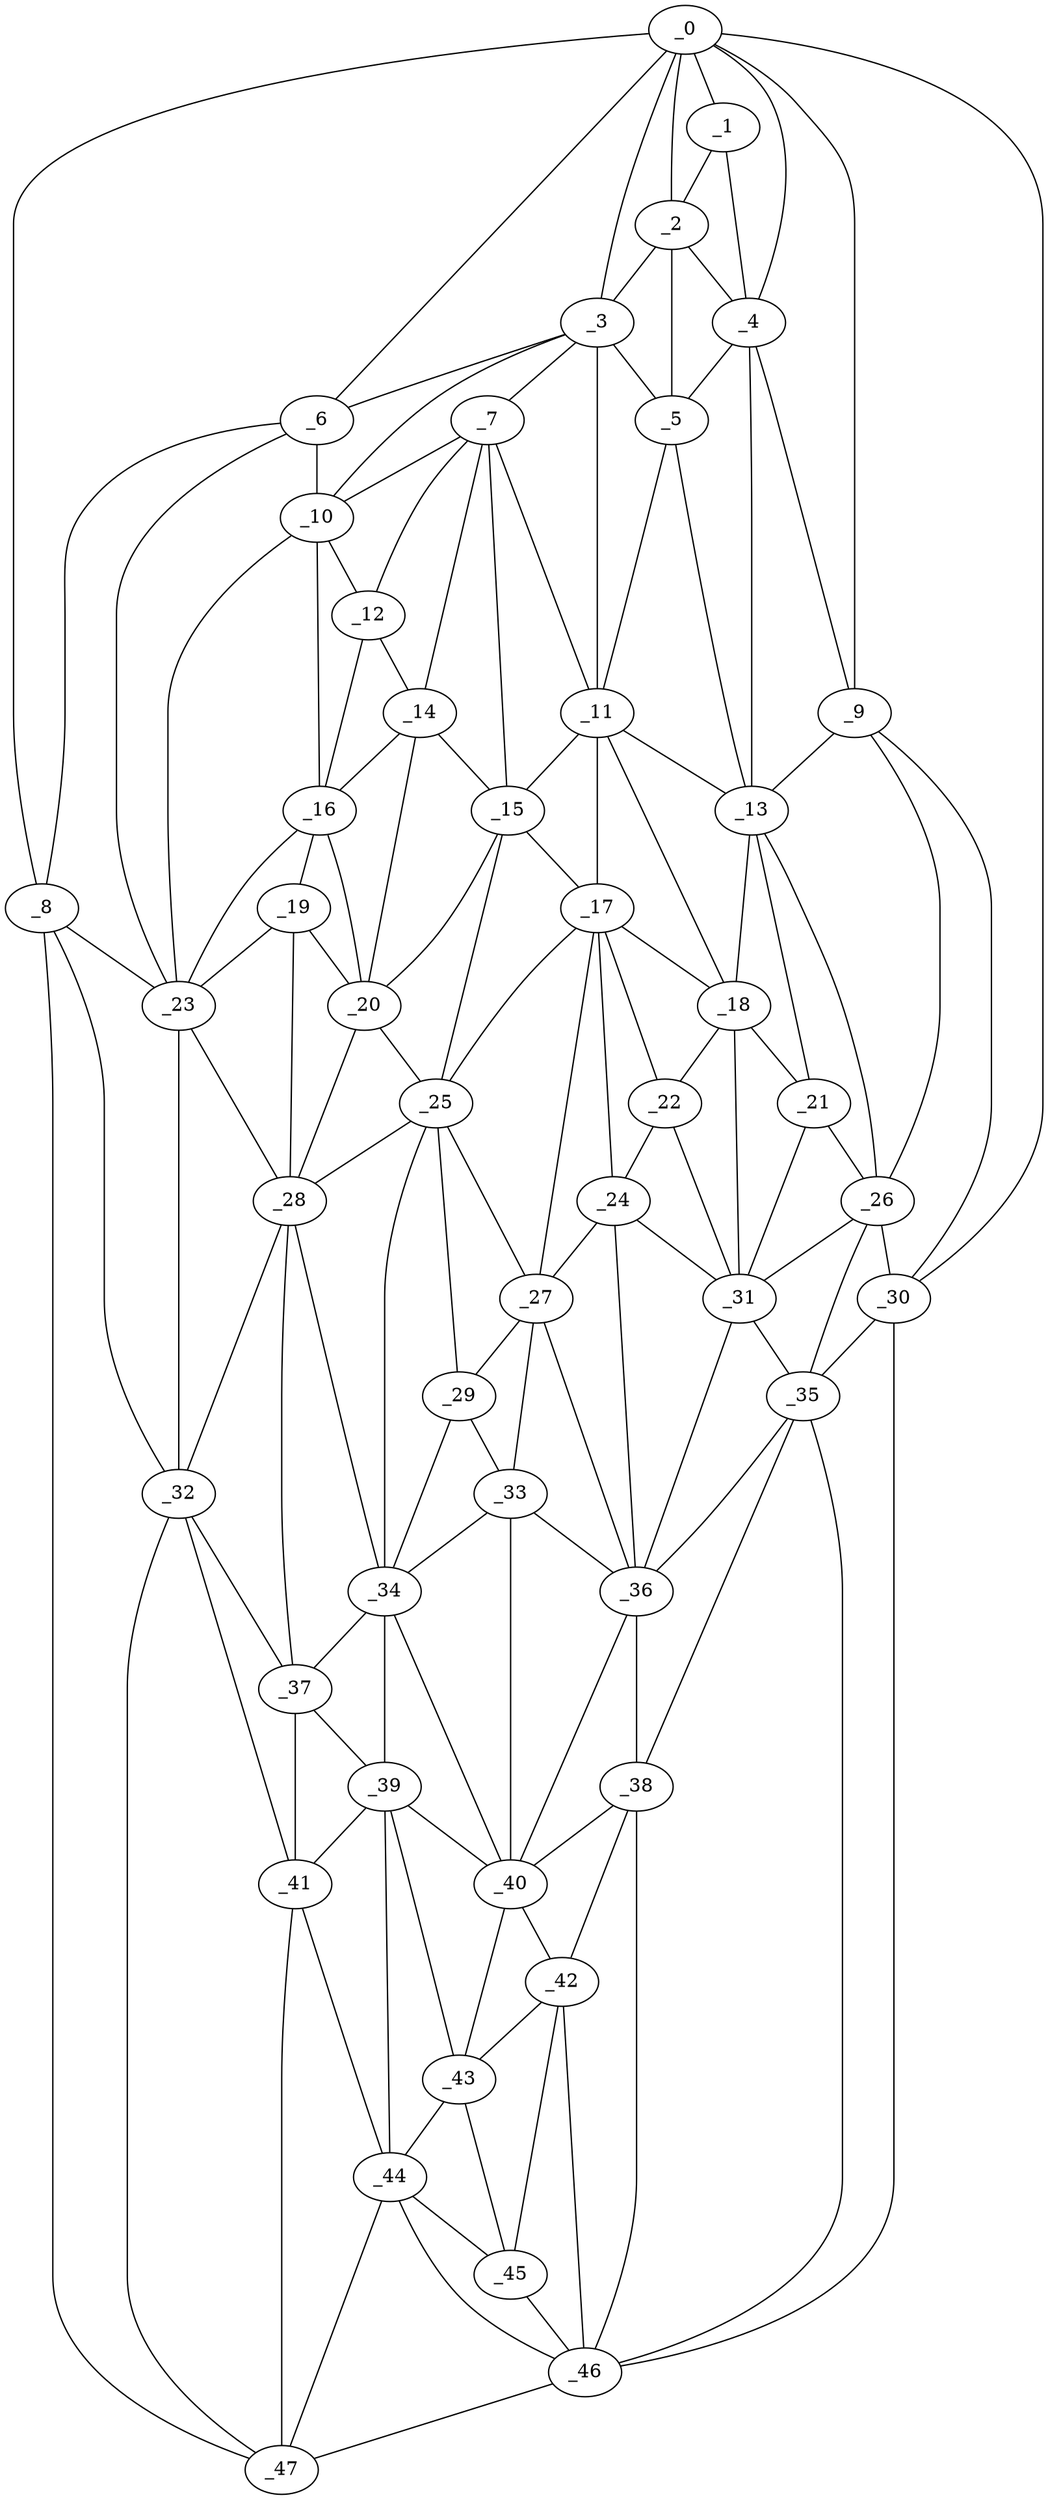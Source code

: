 graph "obj54__75.gxl" {
	_0	 [x=9,
		y=8];
	_1	 [x=18,
		y=9];
	_0 -- _1	 [valence=2];
	_2	 [x=29,
		y=26];
	_0 -- _2	 [valence=2];
	_3	 [x=33,
		y=36];
	_0 -- _3	 [valence=1];
	_4	 [x=34,
		y=8];
	_0 -- _4	 [valence=2];
	_6	 [x=39,
		y=92];
	_0 -- _6	 [valence=1];
	_8	 [x=44,
		y=124];
	_0 -- _8	 [valence=1];
	_9	 [x=45,
		y=7];
	_0 -- _9	 [valence=1];
	_30	 [x=79,
		y=3];
	_0 -- _30	 [valence=1];
	_1 -- _2	 [valence=2];
	_1 -- _4	 [valence=1];
	_2 -- _3	 [valence=2];
	_2 -- _4	 [valence=2];
	_5	 [x=36,
		y=30];
	_2 -- _5	 [valence=1];
	_3 -- _5	 [valence=2];
	_3 -- _6	 [valence=2];
	_7	 [x=44,
		y=47];
	_3 -- _7	 [valence=2];
	_10	 [x=46,
		y=79];
	_3 -- _10	 [valence=2];
	_11	 [x=50,
		y=39];
	_3 -- _11	 [valence=2];
	_4 -- _5	 [valence=2];
	_4 -- _9	 [valence=2];
	_13	 [x=51,
		y=13];
	_4 -- _13	 [valence=1];
	_5 -- _11	 [valence=2];
	_5 -- _13	 [valence=2];
	_6 -- _8	 [valence=2];
	_6 -- _10	 [valence=2];
	_23	 [x=69,
		y=78];
	_6 -- _23	 [valence=2];
	_7 -- _10	 [valence=2];
	_7 -- _11	 [valence=2];
	_12	 [x=50,
		y=69];
	_7 -- _12	 [valence=1];
	_14	 [x=56,
		y=64];
	_7 -- _14	 [valence=2];
	_15	 [x=57,
		y=53];
	_7 -- _15	 [valence=1];
	_8 -- _23	 [valence=1];
	_32	 [x=80,
		y=77];
	_8 -- _32	 [valence=2];
	_47	 [x=118,
		y=118];
	_8 -- _47	 [valence=1];
	_9 -- _13	 [valence=2];
	_26	 [x=74,
		y=9];
	_9 -- _26	 [valence=2];
	_9 -- _30	 [valence=2];
	_10 -- _12	 [valence=2];
	_16	 [x=61,
		y=68];
	_10 -- _16	 [valence=2];
	_10 -- _23	 [valence=2];
	_11 -- _13	 [valence=2];
	_11 -- _15	 [valence=2];
	_17	 [x=62,
		y=44];
	_11 -- _17	 [valence=1];
	_18	 [x=65,
		y=28];
	_11 -- _18	 [valence=2];
	_12 -- _14	 [valence=2];
	_12 -- _16	 [valence=1];
	_13 -- _18	 [valence=2];
	_21	 [x=68,
		y=14];
	_13 -- _21	 [valence=2];
	_13 -- _26	 [valence=2];
	_14 -- _15	 [valence=2];
	_14 -- _16	 [valence=1];
	_20	 [x=66,
		y=62];
	_14 -- _20	 [valence=2];
	_15 -- _17	 [valence=2];
	_15 -- _20	 [valence=2];
	_25	 [x=73,
		y=58];
	_15 -- _25	 [valence=1];
	_19	 [x=65,
		y=67];
	_16 -- _19	 [valence=2];
	_16 -- _20	 [valence=2];
	_16 -- _23	 [valence=2];
	_17 -- _18	 [valence=1];
	_22	 [x=68,
		y=33];
	_17 -- _22	 [valence=1];
	_24	 [x=73,
		y=39];
	_17 -- _24	 [valence=2];
	_17 -- _25	 [valence=2];
	_27	 [x=74,
		y=43];
	_17 -- _27	 [valence=2];
	_18 -- _21	 [valence=2];
	_18 -- _22	 [valence=2];
	_31	 [x=80,
		y=24];
	_18 -- _31	 [valence=1];
	_19 -- _20	 [valence=1];
	_19 -- _23	 [valence=1];
	_28	 [x=76,
		y=66];
	_19 -- _28	 [valence=2];
	_20 -- _25	 [valence=2];
	_20 -- _28	 [valence=1];
	_21 -- _26	 [valence=2];
	_21 -- _31	 [valence=2];
	_22 -- _24	 [valence=2];
	_22 -- _31	 [valence=1];
	_23 -- _28	 [valence=2];
	_23 -- _32	 [valence=1];
	_24 -- _27	 [valence=2];
	_24 -- _31	 [valence=2];
	_36	 [x=86,
		y=32];
	_24 -- _36	 [valence=1];
	_25 -- _27	 [valence=1];
	_25 -- _28	 [valence=1];
	_29	 [x=78,
		y=52];
	_25 -- _29	 [valence=2];
	_34	 [x=85,
		y=57];
	_25 -- _34	 [valence=2];
	_26 -- _30	 [valence=2];
	_26 -- _31	 [valence=2];
	_35	 [x=86,
		y=13];
	_26 -- _35	 [valence=2];
	_27 -- _29	 [valence=1];
	_33	 [x=81,
		y=51];
	_27 -- _33	 [valence=2];
	_27 -- _36	 [valence=2];
	_28 -- _32	 [valence=2];
	_28 -- _34	 [valence=2];
	_37	 [x=91,
		y=65];
	_28 -- _37	 [valence=1];
	_29 -- _33	 [valence=2];
	_29 -- _34	 [valence=1];
	_30 -- _35	 [valence=2];
	_46	 [x=118,
		y=43];
	_30 -- _46	 [valence=1];
	_31 -- _35	 [valence=2];
	_31 -- _36	 [valence=1];
	_32 -- _37	 [valence=2];
	_41	 [x=102,
		y=65];
	_32 -- _41	 [valence=2];
	_32 -- _47	 [valence=1];
	_33 -- _34	 [valence=2];
	_33 -- _36	 [valence=1];
	_40	 [x=101,
		y=49];
	_33 -- _40	 [valence=2];
	_34 -- _37	 [valence=2];
	_39	 [x=100,
		y=56];
	_34 -- _39	 [valence=2];
	_34 -- _40	 [valence=2];
	_35 -- _36	 [valence=2];
	_38	 [x=99,
		y=34];
	_35 -- _38	 [valence=1];
	_35 -- _46	 [valence=1];
	_36 -- _38	 [valence=2];
	_36 -- _40	 [valence=2];
	_37 -- _39	 [valence=2];
	_37 -- _41	 [valence=2];
	_38 -- _40	 [valence=2];
	_42	 [x=104,
		y=38];
	_38 -- _42	 [valence=2];
	_38 -- _46	 [valence=2];
	_39 -- _40	 [valence=1];
	_39 -- _41	 [valence=2];
	_43	 [x=108,
		y=49];
	_39 -- _43	 [valence=2];
	_44	 [x=113,
		y=64];
	_39 -- _44	 [valence=1];
	_40 -- _42	 [valence=2];
	_40 -- _43	 [valence=2];
	_41 -- _44	 [valence=2];
	_41 -- _47	 [valence=1];
	_42 -- _43	 [valence=1];
	_45	 [x=114,
		y=48];
	_42 -- _45	 [valence=2];
	_42 -- _46	 [valence=2];
	_43 -- _44	 [valence=2];
	_43 -- _45	 [valence=2];
	_44 -- _45	 [valence=2];
	_44 -- _46	 [valence=1];
	_44 -- _47	 [valence=2];
	_45 -- _46	 [valence=2];
	_46 -- _47	 [valence=1];
}
